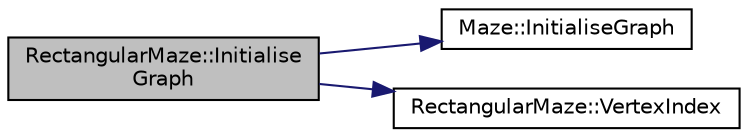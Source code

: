 digraph "RectangularMaze::InitialiseGraph"
{
  edge [fontname="Helvetica",fontsize="10",labelfontname="Helvetica",labelfontsize="10"];
  node [fontname="Helvetica",fontsize="10",shape=record];
  rankdir="LR";
  Node2 [label="RectangularMaze::Initialise\lGraph",height=0.2,width=0.4,color="black", fillcolor="grey75", style="filled", fontcolor="black"];
  Node2 -> Node3 [color="midnightblue",fontsize="10",style="solid",fontname="Helvetica"];
  Node3 [label="Maze::InitialiseGraph",height=0.2,width=0.4,color="black", fillcolor="white", style="filled",URL="$classMaze.html#a3921af33279687f56a53e2251fd1eee8"];
  Node2 -> Node4 [color="midnightblue",fontsize="10",style="solid",fontname="Helvetica"];
  Node4 [label="RectangularMaze::VertexIndex",height=0.2,width=0.4,color="black", fillcolor="white", style="filled",URL="$classRectangularMaze.html#ac896262c327c89929b21e441eacf975a"];
}
